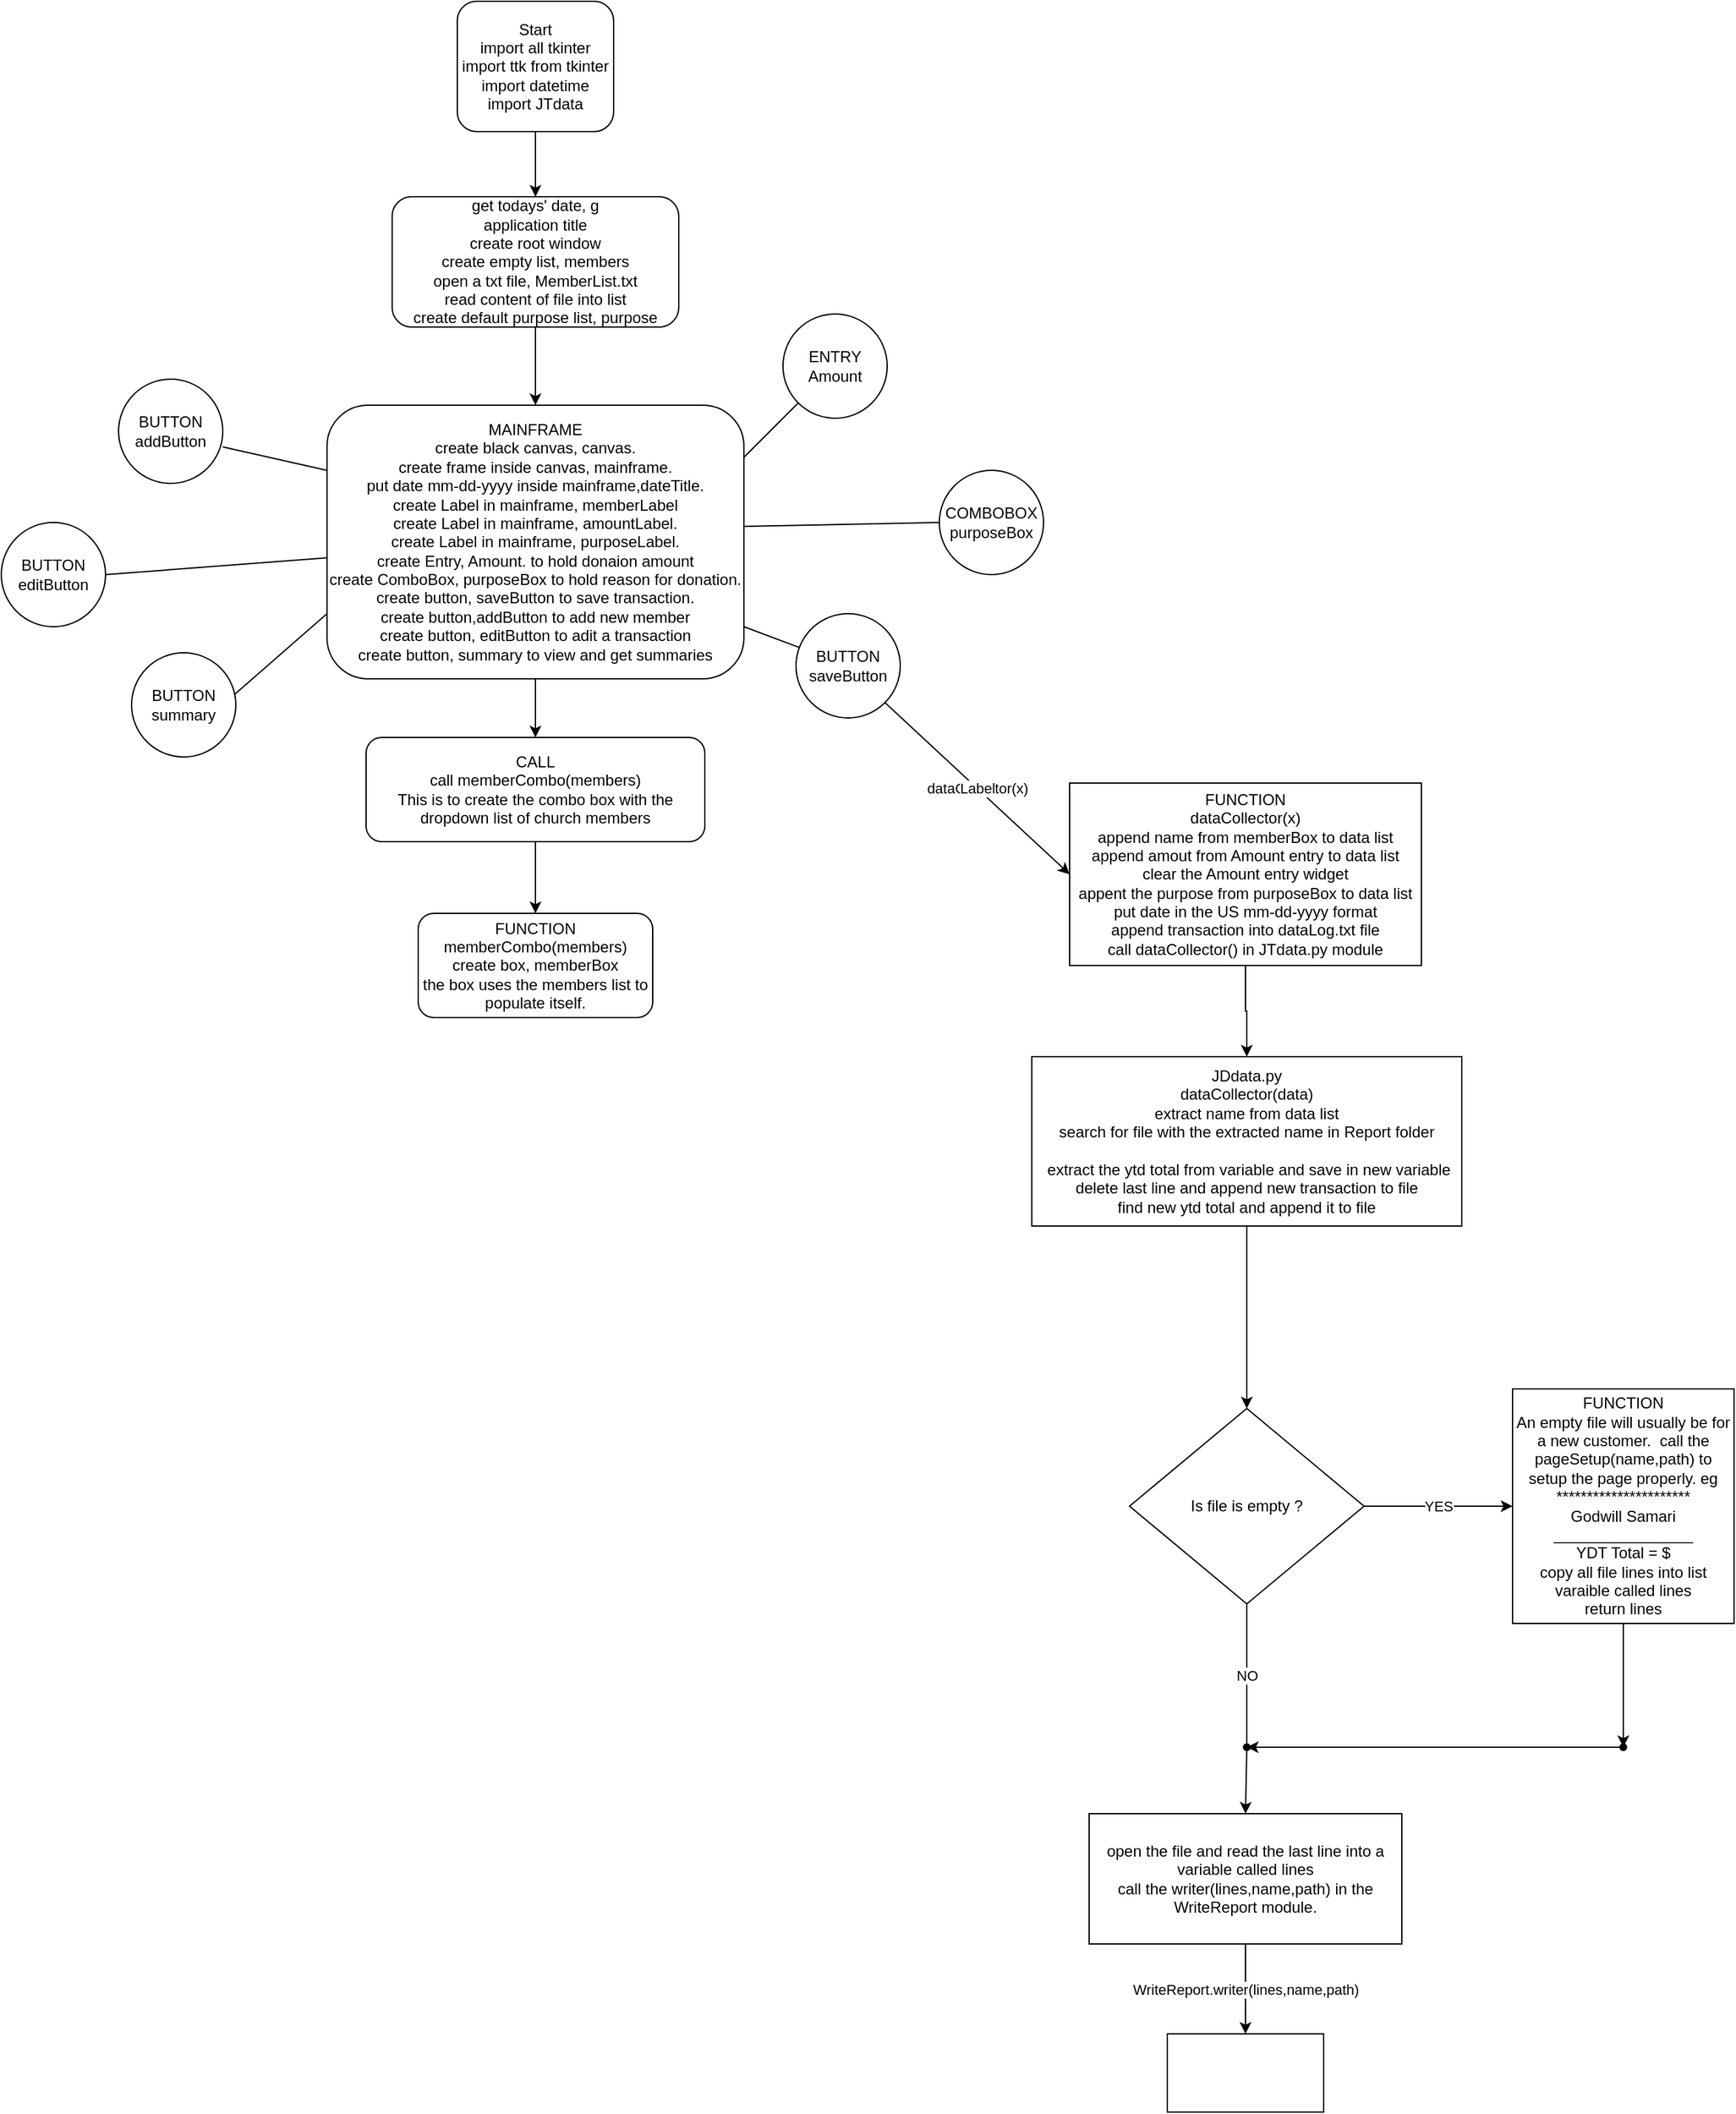 <mxfile version="20.8.10" type="device"><diagram id="C5RBs43oDa-KdzZeNtuy" name="Page-1"><mxGraphModel dx="720" dy="449" grid="1" gridSize="10" guides="1" tooltips="1" connect="1" arrows="1" fold="1" page="1" pageScale="1" pageWidth="827" pageHeight="1169" math="0" shadow="0"><root><mxCell id="WIyWlLk6GJQsqaUBKTNV-0"/><mxCell id="WIyWlLk6GJQsqaUBKTNV-1" parent="WIyWlLk6GJQsqaUBKTNV-0"/><mxCell id="Iqd0H-SqPQxZnYTFE7d_-19" value="" style="edgeStyle=orthogonalEdgeStyle;rounded=0;orthogonalLoop=1;jettySize=auto;html=1;" parent="WIyWlLk6GJQsqaUBKTNV-1" source="WIyWlLk6GJQsqaUBKTNV-3" target="WIyWlLk6GJQsqaUBKTNV-11" edge="1"><mxGeometry relative="1" as="geometry"/></mxCell><mxCell id="WIyWlLk6GJQsqaUBKTNV-3" value="Start&lt;br&gt;import all tkinter&lt;br&gt;import ttk from tkinter&lt;br&gt;import datetime&lt;br&gt;import JTdata" style="rounded=1;whiteSpace=wrap;html=1;fontSize=12;glass=0;strokeWidth=1;shadow=0;" parent="WIyWlLk6GJQsqaUBKTNV-1" vertex="1"><mxGeometry x="470" y="20" width="120" height="100" as="geometry"/></mxCell><mxCell id="Iqd0H-SqPQxZnYTFE7d_-3" value="" style="edgeStyle=orthogonalEdgeStyle;rounded=0;orthogonalLoop=1;jettySize=auto;html=1;" parent="WIyWlLk6GJQsqaUBKTNV-1" source="WIyWlLk6GJQsqaUBKTNV-11" target="Iqd0H-SqPQxZnYTFE7d_-2" edge="1"><mxGeometry relative="1" as="geometry"/></mxCell><mxCell id="WIyWlLk6GJQsqaUBKTNV-11" value="get todays' date, g&lt;br&gt;application title&lt;br&gt;create root window&lt;br&gt;create empty list, members&lt;br&gt;open a txt file, MemberList.txt&lt;br&gt;read content of file into list&lt;br&gt;create default purpose list, purpose" style="rounded=1;whiteSpace=wrap;html=1;fontSize=12;glass=0;strokeWidth=1;shadow=0;" parent="WIyWlLk6GJQsqaUBKTNV-1" vertex="1"><mxGeometry x="420" y="170" width="220" height="100" as="geometry"/></mxCell><mxCell id="Iqd0H-SqPQxZnYTFE7d_-5" value="" style="edgeStyle=orthogonalEdgeStyle;rounded=0;orthogonalLoop=1;jettySize=auto;html=1;" parent="WIyWlLk6GJQsqaUBKTNV-1" source="Iqd0H-SqPQxZnYTFE7d_-2" target="Iqd0H-SqPQxZnYTFE7d_-4" edge="1"><mxGeometry relative="1" as="geometry"/></mxCell><mxCell id="Iqd0H-SqPQxZnYTFE7d_-2" value="MAINFRAME&lt;br&gt;create black canvas, canvas.&lt;br&gt;create frame inside canvas, mainframe.&lt;br&gt;put date mm-dd-yyyy inside mainframe,dateTitle.&lt;br&gt;create Label in mainframe, memberLabel&lt;br&gt;create Label in mainframe, amountLabel.&lt;br&gt;create Label in mainframe, purposeLabel.&lt;br&gt;create Entry, Amount. to hold donaion amount&lt;br&gt;create ComboBox, purposeBox to hold reason for donation.&lt;br&gt;create button, saveButton to save transaction.&lt;br&gt;create button,addButton to add new member&lt;br&gt;create button, editButton to adit a transaction&lt;br&gt;create button, summary to view and get summaries" style="rounded=1;whiteSpace=wrap;html=1;" parent="WIyWlLk6GJQsqaUBKTNV-1" vertex="1"><mxGeometry x="370" y="330" width="320" height="210" as="geometry"/></mxCell><mxCell id="Iqd0H-SqPQxZnYTFE7d_-8" value="" style="edgeStyle=orthogonalEdgeStyle;rounded=0;orthogonalLoop=1;jettySize=auto;html=1;" parent="WIyWlLk6GJQsqaUBKTNV-1" source="Iqd0H-SqPQxZnYTFE7d_-4" target="Iqd0H-SqPQxZnYTFE7d_-6" edge="1"><mxGeometry relative="1" as="geometry"/></mxCell><mxCell id="Iqd0H-SqPQxZnYTFE7d_-4" value="CALL&lt;br&gt;call memberCombo(members)&lt;br&gt;This is to create the combo box with the dropdown list of church members" style="rounded=1;whiteSpace=wrap;html=1;" parent="WIyWlLk6GJQsqaUBKTNV-1" vertex="1"><mxGeometry x="400" y="585" width="260" height="80" as="geometry"/></mxCell><mxCell id="Iqd0H-SqPQxZnYTFE7d_-6" value="FUNCTION&lt;br&gt;memberCombo(members)&lt;br&gt;create box, memberBox&lt;br&gt;the box uses the members list to populate itself." style="rounded=1;whiteSpace=wrap;html=1;" parent="WIyWlLk6GJQsqaUBKTNV-1" vertex="1"><mxGeometry x="440" y="720" width="180" height="80" as="geometry"/></mxCell><mxCell id="Iqd0H-SqPQxZnYTFE7d_-20" value="ENTRY&lt;br&gt;Amount" style="ellipse;whiteSpace=wrap;html=1;aspect=fixed;" parent="WIyWlLk6GJQsqaUBKTNV-1" vertex="1"><mxGeometry x="720" y="260" width="80" height="80" as="geometry"/></mxCell><mxCell id="Iqd0H-SqPQxZnYTFE7d_-21" value="BUTTON&lt;br&gt;saveButton" style="ellipse;whiteSpace=wrap;html=1;aspect=fixed;" parent="WIyWlLk6GJQsqaUBKTNV-1" vertex="1"><mxGeometry x="730" y="490" width="80" height="80" as="geometry"/></mxCell><mxCell id="Iqd0H-SqPQxZnYTFE7d_-22" value="BUTTON&lt;br&gt;summary" style="ellipse;whiteSpace=wrap;html=1;aspect=fixed;" parent="WIyWlLk6GJQsqaUBKTNV-1" vertex="1"><mxGeometry x="220" y="520" width="80" height="80" as="geometry"/></mxCell><mxCell id="Iqd0H-SqPQxZnYTFE7d_-23" value="BUTTON&lt;br&gt;addButton" style="ellipse;whiteSpace=wrap;html=1;aspect=fixed;" parent="WIyWlLk6GJQsqaUBKTNV-1" vertex="1"><mxGeometry x="210" y="310" width="80" height="80" as="geometry"/></mxCell><mxCell id="Iqd0H-SqPQxZnYTFE7d_-24" value="COMBOBOX&lt;br&gt;purposeBox" style="ellipse;whiteSpace=wrap;html=1;aspect=fixed;" parent="WIyWlLk6GJQsqaUBKTNV-1" vertex="1"><mxGeometry x="840" y="380" width="80" height="80" as="geometry"/></mxCell><mxCell id="Iqd0H-SqPQxZnYTFE7d_-25" value="" style="endArrow=none;html=1;rounded=0;" parent="WIyWlLk6GJQsqaUBKTNV-1" target="Iqd0H-SqPQxZnYTFE7d_-20" edge="1"><mxGeometry width="50" height="50" relative="1" as="geometry"><mxPoint x="690" y="370" as="sourcePoint"/><mxPoint x="640" y="420" as="targetPoint"/></mxGeometry></mxCell><mxCell id="Iqd0H-SqPQxZnYTFE7d_-26" value="" style="endArrow=none;html=1;rounded=0;entryX=0;entryY=0.5;entryDx=0;entryDy=0;exitX=1;exitY=0.443;exitDx=0;exitDy=0;exitPerimeter=0;" parent="WIyWlLk6GJQsqaUBKTNV-1" source="Iqd0H-SqPQxZnYTFE7d_-2" target="Iqd0H-SqPQxZnYTFE7d_-24" edge="1"><mxGeometry width="50" height="50" relative="1" as="geometry"><mxPoint x="590" y="470" as="sourcePoint"/><mxPoint x="640" y="420" as="targetPoint"/></mxGeometry></mxCell><mxCell id="Iqd0H-SqPQxZnYTFE7d_-27" value="" style="endArrow=none;html=1;rounded=0;" parent="WIyWlLk6GJQsqaUBKTNV-1" target="Iqd0H-SqPQxZnYTFE7d_-21" edge="1"><mxGeometry width="50" height="50" relative="1" as="geometry"><mxPoint x="690" y="500" as="sourcePoint"/><mxPoint x="640" y="420" as="targetPoint"/></mxGeometry></mxCell><mxCell id="Iqd0H-SqPQxZnYTFE7d_-28" value="" style="endArrow=none;html=1;rounded=0;exitX=1;exitY=0.65;exitDx=0;exitDy=0;exitPerimeter=0;" parent="WIyWlLk6GJQsqaUBKTNV-1" source="Iqd0H-SqPQxZnYTFE7d_-23" edge="1"><mxGeometry width="50" height="50" relative="1" as="geometry"><mxPoint x="590" y="470" as="sourcePoint"/><mxPoint x="370" y="380" as="targetPoint"/></mxGeometry></mxCell><mxCell id="Iqd0H-SqPQxZnYTFE7d_-29" value="" style="endArrow=none;html=1;rounded=0;exitX=0.988;exitY=0.4;exitDx=0;exitDy=0;exitPerimeter=0;" parent="WIyWlLk6GJQsqaUBKTNV-1" source="Iqd0H-SqPQxZnYTFE7d_-22" edge="1"><mxGeometry width="50" height="50" relative="1" as="geometry"><mxPoint x="290" y="510" as="sourcePoint"/><mxPoint x="370" y="490" as="targetPoint"/></mxGeometry></mxCell><mxCell id="Iqd0H-SqPQxZnYTFE7d_-30" value="BUTTON&lt;br&gt;editButton" style="ellipse;whiteSpace=wrap;html=1;aspect=fixed;" parent="WIyWlLk6GJQsqaUBKTNV-1" vertex="1"><mxGeometry x="120" y="420" width="80" height="80" as="geometry"/></mxCell><mxCell id="Iqd0H-SqPQxZnYTFE7d_-31" value="" style="endArrow=none;html=1;rounded=0;exitX=1;exitY=0.5;exitDx=0;exitDy=0;" parent="WIyWlLk6GJQsqaUBKTNV-1" source="Iqd0H-SqPQxZnYTFE7d_-30" target="Iqd0H-SqPQxZnYTFE7d_-2" edge="1"><mxGeometry width="50" height="50" relative="1" as="geometry"><mxPoint x="480" y="430" as="sourcePoint"/><mxPoint x="530" y="380" as="targetPoint"/></mxGeometry></mxCell><mxCell id="BfGP39WrdVLvUdixfThJ-5" value="" style="edgeStyle=orthogonalEdgeStyle;rounded=0;orthogonalLoop=1;jettySize=auto;html=1;" edge="1" parent="WIyWlLk6GJQsqaUBKTNV-1" source="BfGP39WrdVLvUdixfThJ-1" target="BfGP39WrdVLvUdixfThJ-4"><mxGeometry relative="1" as="geometry"/></mxCell><mxCell id="BfGP39WrdVLvUdixfThJ-1" value="FUNCTION&lt;br&gt;dataCollector(x)&lt;br&gt;append name from memberBox to data list&lt;br&gt;append amout from Amount entry to data list&lt;br&gt;clear the Amount entry widget&lt;br&gt;appent the purpose from purposeBox to data list&lt;br&gt;put date in the US mm-dd-yyyy format&lt;br&gt;append transaction into dataLog.txt file&lt;br&gt;call dataCollector() in JTdata.py module" style="rounded=0;whiteSpace=wrap;html=1;" vertex="1" parent="WIyWlLk6GJQsqaUBKTNV-1"><mxGeometry x="940" y="620" width="270" height="140" as="geometry"/></mxCell><mxCell id="BfGP39WrdVLvUdixfThJ-2" value="dataCollector(x)" style="endArrow=classic;html=1;rounded=0;exitX=1;exitY=1;exitDx=0;exitDy=0;entryX=0;entryY=0.5;entryDx=0;entryDy=0;" edge="1" parent="WIyWlLk6GJQsqaUBKTNV-1" source="Iqd0H-SqPQxZnYTFE7d_-21" target="BfGP39WrdVLvUdixfThJ-1"><mxGeometry relative="1" as="geometry"><mxPoint x="800" y="500" as="sourcePoint"/><mxPoint x="900" y="500" as="targetPoint"/></mxGeometry></mxCell><mxCell id="BfGP39WrdVLvUdixfThJ-3" value="Label" style="edgeLabel;resizable=0;html=1;align=center;verticalAlign=middle;" connectable="0" vertex="1" parent="BfGP39WrdVLvUdixfThJ-2"><mxGeometry relative="1" as="geometry"/></mxCell><mxCell id="BfGP39WrdVLvUdixfThJ-8" value="" style="edgeStyle=orthogonalEdgeStyle;rounded=0;orthogonalLoop=1;jettySize=auto;html=1;" edge="1" parent="WIyWlLk6GJQsqaUBKTNV-1" source="BfGP39WrdVLvUdixfThJ-4" target="BfGP39WrdVLvUdixfThJ-7"><mxGeometry relative="1" as="geometry"/></mxCell><mxCell id="BfGP39WrdVLvUdixfThJ-4" value="JDdata.py&lt;br&gt;dataCollector(data)&lt;br&gt;extract name from data list&lt;br&gt;search for file with the extracted name in Report folder&lt;br&gt;&lt;br&gt;&amp;nbsp;extract the ytd total from variable and save in new variable&lt;br&gt;delete last line and append new transaction to file&lt;br&gt;find new ytd total and append it to file" style="rounded=0;whiteSpace=wrap;html=1;" vertex="1" parent="WIyWlLk6GJQsqaUBKTNV-1"><mxGeometry x="911" y="830" width="330" height="130" as="geometry"/></mxCell><mxCell id="BfGP39WrdVLvUdixfThJ-7" value="Is file is empty ?" style="rhombus;whiteSpace=wrap;html=1;" vertex="1" parent="WIyWlLk6GJQsqaUBKTNV-1"><mxGeometry x="986" y="1100" width="180" height="150" as="geometry"/></mxCell><mxCell id="BfGP39WrdVLvUdixfThJ-22" value="" style="edgeStyle=orthogonalEdgeStyle;rounded=0;orthogonalLoop=1;jettySize=auto;html=1;" edge="1" parent="WIyWlLk6GJQsqaUBKTNV-1" source="BfGP39WrdVLvUdixfThJ-9" target="BfGP39WrdVLvUdixfThJ-21"><mxGeometry relative="1" as="geometry"/></mxCell><mxCell id="BfGP39WrdVLvUdixfThJ-9" value="FUNCTION&lt;br&gt;An empty file will usually be for a new customer.&amp;nbsp; call the pageSetup(name,path) to setup the page properly. eg&lt;br&gt;**********************&lt;br&gt;Godwill Samari&lt;br&gt;________________&lt;br&gt;YDT Total = $&lt;br&gt;copy all file lines into list varaible called lines&lt;br&gt;return lines" style="rounded=0;whiteSpace=wrap;html=1;" vertex="1" parent="WIyWlLk6GJQsqaUBKTNV-1"><mxGeometry x="1280" y="1085" width="170" height="180" as="geometry"/></mxCell><mxCell id="BfGP39WrdVLvUdixfThJ-11" value="YES&lt;br&gt;" style="endArrow=classic;html=1;rounded=0;exitX=1;exitY=0.5;exitDx=0;exitDy=0;entryX=0;entryY=0.5;entryDx=0;entryDy=0;" edge="1" parent="WIyWlLk6GJQsqaUBKTNV-1" source="BfGP39WrdVLvUdixfThJ-7" target="BfGP39WrdVLvUdixfThJ-9"><mxGeometry relative="1" as="geometry"><mxPoint x="1160" y="1100" as="sourcePoint"/><mxPoint x="1260" y="1100" as="targetPoint"/></mxGeometry></mxCell><mxCell id="BfGP39WrdVLvUdixfThJ-28" value="WriteReport.writer(lines,name,path)" style="edgeStyle=orthogonalEdgeStyle;rounded=0;orthogonalLoop=1;jettySize=auto;html=1;" edge="1" parent="WIyWlLk6GJQsqaUBKTNV-1" source="BfGP39WrdVLvUdixfThJ-13" target="BfGP39WrdVLvUdixfThJ-27"><mxGeometry relative="1" as="geometry"/></mxCell><mxCell id="BfGP39WrdVLvUdixfThJ-13" value="open the file and read the last line into a variable called lines&lt;br&gt;call the writer(lines,name,path) in the WriteReport module." style="rounded=0;whiteSpace=wrap;html=1;" vertex="1" parent="WIyWlLk6GJQsqaUBKTNV-1"><mxGeometry x="955" y="1411" width="240" height="100" as="geometry"/></mxCell><mxCell id="BfGP39WrdVLvUdixfThJ-15" value="" style="endArrow=classic;html=1;rounded=0;exitDx=0;exitDy=0;entryX=0.5;entryY=0;entryDx=0;entryDy=0;startArrow=none;" edge="1" parent="WIyWlLk6GJQsqaUBKTNV-1" source="BfGP39WrdVLvUdixfThJ-23" target="BfGP39WrdVLvUdixfThJ-13"><mxGeometry relative="1" as="geometry"><mxPoint x="1160" y="1160" as="sourcePoint"/><mxPoint x="1260" y="1160" as="targetPoint"/></mxGeometry></mxCell><mxCell id="BfGP39WrdVLvUdixfThJ-24" value="" style="edgeStyle=orthogonalEdgeStyle;rounded=0;orthogonalLoop=1;jettySize=auto;html=1;" edge="1" parent="WIyWlLk6GJQsqaUBKTNV-1" source="BfGP39WrdVLvUdixfThJ-21" target="BfGP39WrdVLvUdixfThJ-23"><mxGeometry relative="1" as="geometry"/></mxCell><mxCell id="BfGP39WrdVLvUdixfThJ-21" value="" style="shape=waypoint;sketch=0;size=6;pointerEvents=1;points=[];fillColor=default;resizable=0;rotatable=0;perimeter=centerPerimeter;snapToPoint=1;rounded=0;" vertex="1" parent="WIyWlLk6GJQsqaUBKTNV-1"><mxGeometry x="1355" y="1350" width="20" height="20" as="geometry"/></mxCell><mxCell id="BfGP39WrdVLvUdixfThJ-25" value="" style="endArrow=none;html=1;rounded=0;exitX=0.5;exitY=1;exitDx=0;exitDy=0;entryDx=0;entryDy=0;" edge="1" parent="WIyWlLk6GJQsqaUBKTNV-1" source="BfGP39WrdVLvUdixfThJ-7" target="BfGP39WrdVLvUdixfThJ-23"><mxGeometry relative="1" as="geometry"><mxPoint x="1076" y="1250" as="sourcePoint"/><mxPoint x="1076" y="1410" as="targetPoint"/></mxGeometry></mxCell><mxCell id="BfGP39WrdVLvUdixfThJ-26" value="NO" style="edgeLabel;resizable=0;html=1;align=center;verticalAlign=middle;" connectable="0" vertex="1" parent="BfGP39WrdVLvUdixfThJ-25"><mxGeometry relative="1" as="geometry"/></mxCell><mxCell id="BfGP39WrdVLvUdixfThJ-23" value="" style="shape=waypoint;sketch=0;size=6;pointerEvents=1;points=[];fillColor=default;resizable=0;rotatable=0;perimeter=centerPerimeter;snapToPoint=1;rounded=0;" vertex="1" parent="WIyWlLk6GJQsqaUBKTNV-1"><mxGeometry x="1066" y="1350" width="20" height="20" as="geometry"/></mxCell><mxCell id="BfGP39WrdVLvUdixfThJ-27" value="" style="rounded=0;whiteSpace=wrap;html=1;" vertex="1" parent="WIyWlLk6GJQsqaUBKTNV-1"><mxGeometry x="1015" y="1580" width="120" height="60" as="geometry"/></mxCell></root></mxGraphModel></diagram></mxfile>